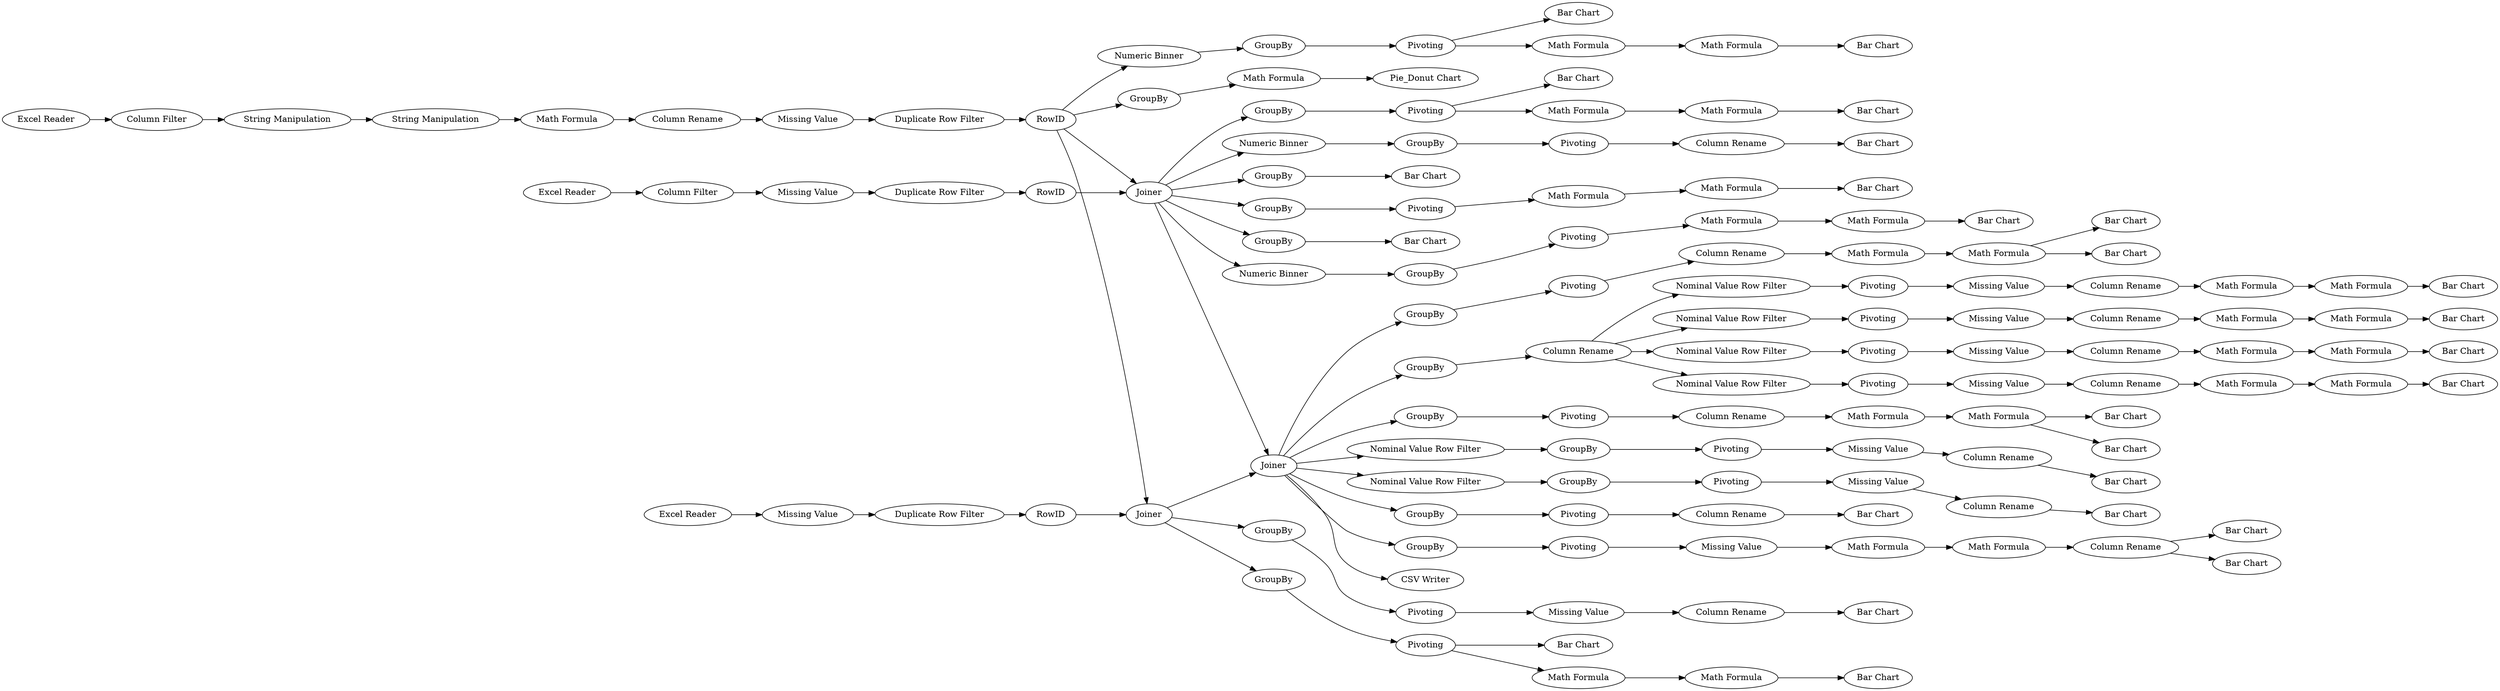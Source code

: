 digraph {
	24 -> 26
	35 -> 10
	172 -> 173
	63 -> 176
	21 -> 25
	132 -> 134
	37 -> 63
	134 -> 136
	2 -> 11
	110 -> 106
	18 -> 180
	180 -> 179
	30 -> 31
	124 -> 123
	96 -> 111
	151 -> 150
	28 -> 30
	174 -> 172
	59 -> 61
	145 -> 147
	103 -> 110
	53 -> 59
	11 -> 41
	51 -> 55
	126 -> 128
	3 -> 33
	143 -> 141
	82 -> 83
	22 -> 34
	28 -> 27
	44 -> 37
	94 -> 92
	71 -> 73
	83 -> 85
	80 -> 81
	88 -> 94
	12 -> 42
	124 -> 146
	41 -> 43
	111 -> 112
	73 -> 72
	89 -> 88
	171 -> 170
	37 -> 76
	163 -> 160
	101 -> 96
	10 -> 16
	63 -> 121
	128 -> 130
	129 -> 127
	170 -> 174
	162 -> 163
	76 -> 77
	48 -> 49
	137 -> 135
	1 -> 35
	113 -> 98
	85 -> 86
	77 -> 177
	51 -> 54
	130 -> 129
	109 -> 104
	138 -> 140
	75 -> 66
	67 -> 68
	131 -> 132
	149 -> 151
	91 -> 89
	167 -> 162
	25 -> 22
	121 -> 124
	63 -> 166
	63 -> 64
	139 -> 138
	108 -> 103
	45 -> 24
	16 -> 44
	52 -> 51
	37 -> 79
	63 -> 101
	46 -> 48
	104 -> 108
	125 -> 126
	31 -> 32
	90 -> 91
	112 -> 113
	113 -> 99
	45 -> 37
	124 -> 131
	178 -> 78
	142 -> 144
	42 -> 45
	37 -> 67
	64 -> 65
	165 -> 164
	37 -> 80
	70 -> 71
	33 -> 21
	65 -> 75
	94 -> 93
	63 -> 167
	160 -> 165
	87 -> 90
	26 -> 28
	43 -> 53
	36 -> 46
	37 -> 36
	79 -> 82
	136 -> 137
	177 -> 178
	63 -> 109
	150 -> 148
	63 -> 87
	135 -> 133
	53 -> 63
	146 -> 145
	123 -> 125
	55 -> 56
	69 -> 70
	140 -> 142
	124 -> 139
	56 -> 57
	46 -> 47
	53 -> 52
	166 -> 171
	62 -> 74
	45 -> 18
	45 -> 53
	144 -> 143
	74 -> 60
	49 -> 50
	61 -> 62
	86 -> 84
	37 -> 69
	34 -> 12
	147 -> 149
	110 -> 107
	103 [label="Math Formula"]
	126 [label="Missing Value"]
	136 [label="Column Rename"]
	26 [label=GroupBy]
	3 [label="Excel Reader"]
	146 [label="Nominal Value Row Filter"]
	129 [label="Math Formula"]
	12 [label="Missing Value"]
	166 [label="Nominal Value Row Filter"]
	75 [label="Column Rename"]
	16 [label="Duplicate Row Filter"]
	150 [label="Math Formula"]
	68 [label="Bar Chart"]
	28 [label=Pivoting]
	11 [label="Missing Value"]
	47 [label="Bar Chart"]
	93 [label="Bar Chart"]
	135 [label="Math Formula"]
	134 [label="Missing Value"]
	81 [label="Bar Chart"]
	107 [label="Bar Chart"]
	27 [label="Bar Chart"]
	165 [label="Column Rename"]
	79 [label="Numeric Binner"]
	108 [label="Column Rename"]
	151 [label="Math Formula"]
	92 [label="Bar Chart"]
	137 [label="Math Formula"]
	41 [label="Duplicate Row Filter"]
	98 [label="Bar Chart"]
	54 [label="Bar Chart"]
	141 [label="Bar Chart"]
	144 [label="Math Formula"]
	125 [label=Pivoting]
	1 [label="Excel Reader"]
	22 [label="Math Formula"]
	53 [label=Joiner]
	147 [label="Missing Value"]
	60 [label="Bar Chart"]
	43 [label=RowID]
	96 [label=Pivoting]
	44 [label=RowID]
	104 [label=Pivoting]
	71 [label=Pivoting]
	88 [label="Math Formula"]
	52 [label=GroupBy]
	80 [label=GroupBy]
	45 [label=RowID]
	132 [label=Pivoting]
	91 [label="Missing Value"]
	57 [label="Bar Chart"]
	55 [label="Math Formula"]
	18 [label=GroupBy]
	21 [label="String Manipulation"]
	138 [label=Pivoting]
	121 [label=GroupBy]
	163 [label=Pivoting]
	180 [label="Math Formula"]
	24 [label="Numeric Binner"]
	64 [label=GroupBy]
	131 [label="Nominal Value Row Filter"]
	56 [label="Math Formula"]
	25 [label="String Manipulation"]
	33 [label="Column Filter"]
	59 [label=GroupBy]
	164 [label="Bar Chart"]
	123 [label="Nominal Value Row Filter"]
	90 [label=Pivoting]
	142 [label="Column Rename"]
	143 [label="Math Formula"]
	72 [label="Bar Chart"]
	174 [label="Missing Value"]
	61 [label=Pivoting]
	77 [label=Pivoting]
	124 [label="Column Rename"]
	83 [label=Pivoting]
	160 [label="Missing Value"]
	179 [label="Pie_Donut Chart"]
	94 [label="Column Rename"]
	99 [label="Bar Chart"]
	35 [label="Column Filter"]
	62 [label="Missing Value"]
	82 [label=GroupBy]
	140 [label="Missing Value"]
	69 [label="Numeric Binner"]
	65 [label=Pivoting]
	46 [label=Pivoting]
	30 [label="Math Formula"]
	128 [label="Column Rename"]
	133 [label="Bar Chart"]
	170 [label=Pivoting]
	167 [label="Nominal Value Row Filter"]
	89 [label="Math Formula"]
	74 [label="Column Rename"]
	162 [label=GroupBy]
	145 [label=Pivoting]
	149 [label="Column Rename"]
	78 [label="Bar Chart"]
	49 [label="Math Formula"]
	84 [label="Bar Chart"]
	31 [label="Math Formula"]
	51 [label=Pivoting]
	109 [label=GroupBy]
	177 [label="Math Formula"]
	110 [label="Math Formula"]
	10 [label="Missing Value"]
	85 [label="Math Formula"]
	86 [label="Math Formula"]
	171 [label=GroupBy]
	48 [label="Math Formula"]
	148 [label="Bar Chart"]
	50 [label="Bar Chart"]
	42 [label="Duplicate Row Filter"]
	112 [label="Math Formula"]
	87 [label=GroupBy]
	127 [label="Bar Chart"]
	67 [label=GroupBy]
	173 [label="Bar Chart"]
	101 [label=GroupBy]
	178 [label="Math Formula"]
	176 [label="CSV Writer"]
	63 [label=Joiner]
	76 [label=GroupBy]
	172 [label="Column Rename"]
	106 [label="Bar Chart"]
	113 [label="Math Formula"]
	34 [label="Column Rename"]
	66 [label="Bar Chart"]
	70 [label=GroupBy]
	139 [label="Nominal Value Row Filter"]
	36 [label=GroupBy]
	130 [label="Math Formula"]
	111 [label="Column Rename"]
	73 [label="Column Rename"]
	32 [label="Bar Chart"]
	2 [label="Excel Reader"]
	37 [label=Joiner]
	rankdir=LR
}
